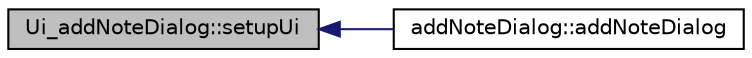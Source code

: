 digraph "Ui_addNoteDialog::setupUi"
{
  edge [fontname="Helvetica",fontsize="10",labelfontname="Helvetica",labelfontsize="10"];
  node [fontname="Helvetica",fontsize="10",shape=record];
  rankdir="LR";
  Node6 [label="Ui_addNoteDialog::setupUi",height=0.2,width=0.4,color="black", fillcolor="grey75", style="filled", fontcolor="black"];
  Node6 -> Node7 [dir="back",color="midnightblue",fontsize="10",style="solid",fontname="Helvetica"];
  Node7 [label="addNoteDialog::addNoteDialog",height=0.2,width=0.4,color="black", fillcolor="white", style="filled",URL="$classaddNoteDialog.html#afc2d1dcbc9b0e6139859c61606c7f9f1"];
}
